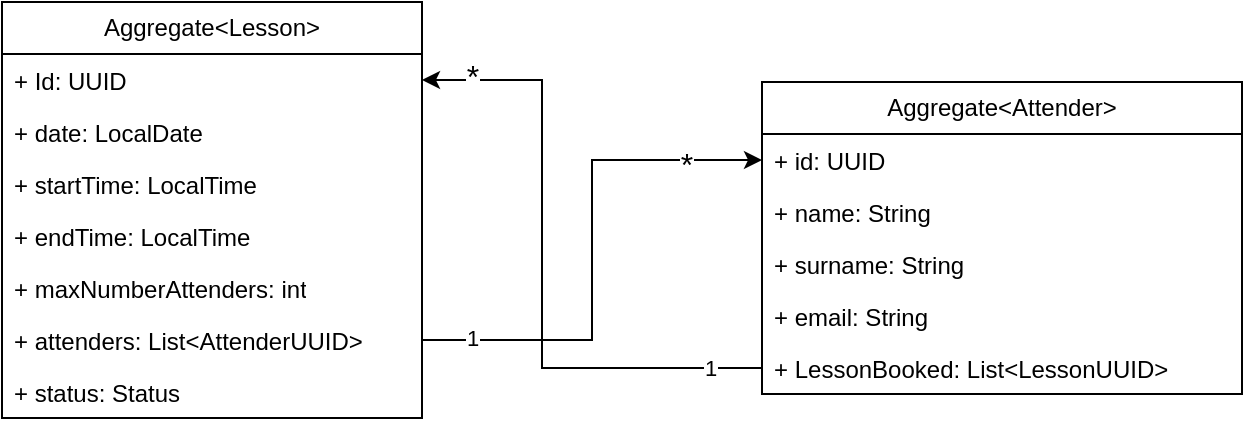 <mxfile version="24.7.8">
  <diagram name="Page-1" id="xyeF4TSyTnwjpyj79DoR">
    <mxGraphModel dx="875" dy="524" grid="1" gridSize="10" guides="1" tooltips="1" connect="1" arrows="1" fold="1" page="1" pageScale="1" pageWidth="850" pageHeight="1100" math="0" shadow="0">
      <root>
        <mxCell id="0" />
        <mxCell id="1" parent="0" />
        <mxCell id="fkCDZfMqbbZuIBeQLtKE-1" value="Aggregate&amp;lt;Lesson&amp;gt;" style="swimlane;fontStyle=0;childLayout=stackLayout;horizontal=1;startSize=26;fillColor=none;horizontalStack=0;resizeParent=1;resizeParentMax=0;resizeLast=0;collapsible=1;marginBottom=0;whiteSpace=wrap;html=1;" parent="1" vertex="1">
          <mxGeometry x="120" y="110" width="210" height="208" as="geometry">
            <mxRectangle x="110" y="110" width="150" height="30" as="alternateBounds" />
          </mxGeometry>
        </mxCell>
        <mxCell id="fkCDZfMqbbZuIBeQLtKE-2" value="+ Id: UUID" style="text;strokeColor=none;fillColor=none;align=left;verticalAlign=top;spacingLeft=4;spacingRight=4;overflow=hidden;rotatable=0;points=[[0,0.5],[1,0.5]];portConstraint=eastwest;whiteSpace=wrap;html=1;" parent="fkCDZfMqbbZuIBeQLtKE-1" vertex="1">
          <mxGeometry y="26" width="210" height="26" as="geometry" />
        </mxCell>
        <mxCell id="fkCDZfMqbbZuIBeQLtKE-3" value="+ date: LocalDate" style="text;strokeColor=none;fillColor=none;align=left;verticalAlign=top;spacingLeft=4;spacingRight=4;overflow=hidden;rotatable=0;points=[[0,0.5],[1,0.5]];portConstraint=eastwest;whiteSpace=wrap;html=1;" parent="fkCDZfMqbbZuIBeQLtKE-1" vertex="1">
          <mxGeometry y="52" width="210" height="26" as="geometry" />
        </mxCell>
        <mxCell id="Qa9-0Ghmfa8JxuxZn8WC-1" value="+ startTime: LocalTime" style="text;strokeColor=none;fillColor=none;align=left;verticalAlign=top;spacingLeft=4;spacingRight=4;overflow=hidden;rotatable=0;points=[[0,0.5],[1,0.5]];portConstraint=eastwest;whiteSpace=wrap;html=1;" parent="fkCDZfMqbbZuIBeQLtKE-1" vertex="1">
          <mxGeometry y="78" width="210" height="26" as="geometry" />
        </mxCell>
        <mxCell id="Qa9-0Ghmfa8JxuxZn8WC-2" value="+ endTime: LocalTime" style="text;strokeColor=none;fillColor=none;align=left;verticalAlign=top;spacingLeft=4;spacingRight=4;overflow=hidden;rotatable=0;points=[[0,0.5],[1,0.5]];portConstraint=eastwest;whiteSpace=wrap;html=1;" parent="fkCDZfMqbbZuIBeQLtKE-1" vertex="1">
          <mxGeometry y="104" width="210" height="26" as="geometry" />
        </mxCell>
        <mxCell id="fkCDZfMqbbZuIBeQLtKE-9" value="+ maxNumberAttenders: int" style="text;strokeColor=none;fillColor=none;align=left;verticalAlign=top;spacingLeft=4;spacingRight=4;overflow=hidden;rotatable=0;points=[[0,0.5],[1,0.5]];portConstraint=eastwest;whiteSpace=wrap;html=1;" parent="fkCDZfMqbbZuIBeQLtKE-1" vertex="1">
          <mxGeometry y="130" width="210" height="26" as="geometry" />
        </mxCell>
        <mxCell id="fkCDZfMqbbZuIBeQLtKE-4" value="+ attenders: List&amp;lt;AttenderUUID&amp;gt;" style="text;strokeColor=none;fillColor=none;align=left;verticalAlign=top;spacingLeft=4;spacingRight=4;overflow=hidden;rotatable=0;points=[[0,0.5],[1,0.5]];portConstraint=eastwest;whiteSpace=wrap;html=1;" parent="fkCDZfMqbbZuIBeQLtKE-1" vertex="1">
          <mxGeometry y="156" width="210" height="26" as="geometry" />
        </mxCell>
        <mxCell id="eSUwA2vtWlESHdtd4lTM-1" value="+ status: Status" style="text;strokeColor=none;fillColor=none;align=left;verticalAlign=top;spacingLeft=4;spacingRight=4;overflow=hidden;rotatable=0;points=[[0,0.5],[1,0.5]];portConstraint=eastwest;whiteSpace=wrap;html=1;" vertex="1" parent="fkCDZfMqbbZuIBeQLtKE-1">
          <mxGeometry y="182" width="210" height="26" as="geometry" />
        </mxCell>
        <mxCell id="fkCDZfMqbbZuIBeQLtKE-5" value="Aggregate&amp;lt;Attender&amp;gt;" style="swimlane;fontStyle=0;childLayout=stackLayout;horizontal=1;startSize=26;fillColor=none;horizontalStack=0;resizeParent=1;resizeParentMax=0;resizeLast=0;collapsible=1;marginBottom=0;whiteSpace=wrap;html=1;" parent="1" vertex="1">
          <mxGeometry x="500" y="150" width="240" height="156" as="geometry" />
        </mxCell>
        <mxCell id="fkCDZfMqbbZuIBeQLtKE-6" value="+ id: UUID" style="text;strokeColor=none;fillColor=none;align=left;verticalAlign=top;spacingLeft=4;spacingRight=4;overflow=hidden;rotatable=0;points=[[0,0.5],[1,0.5]];portConstraint=eastwest;whiteSpace=wrap;html=1;" parent="fkCDZfMqbbZuIBeQLtKE-5" vertex="1">
          <mxGeometry y="26" width="240" height="26" as="geometry" />
        </mxCell>
        <mxCell id="fkCDZfMqbbZuIBeQLtKE-7" value="+ name: String" style="text;strokeColor=none;fillColor=none;align=left;verticalAlign=top;spacingLeft=4;spacingRight=4;overflow=hidden;rotatable=0;points=[[0,0.5],[1,0.5]];portConstraint=eastwest;whiteSpace=wrap;html=1;" parent="fkCDZfMqbbZuIBeQLtKE-5" vertex="1">
          <mxGeometry y="52" width="240" height="26" as="geometry" />
        </mxCell>
        <mxCell id="fkCDZfMqbbZuIBeQLtKE-10" value="+ surname: String" style="text;strokeColor=none;fillColor=none;align=left;verticalAlign=top;spacingLeft=4;spacingRight=4;overflow=hidden;rotatable=0;points=[[0,0.5],[1,0.5]];portConstraint=eastwest;whiteSpace=wrap;html=1;" parent="fkCDZfMqbbZuIBeQLtKE-5" vertex="1">
          <mxGeometry y="78" width="240" height="26" as="geometry" />
        </mxCell>
        <mxCell id="fkCDZfMqbbZuIBeQLtKE-8" value="+ email: String" style="text;strokeColor=none;fillColor=none;align=left;verticalAlign=top;spacingLeft=4;spacingRight=4;overflow=hidden;rotatable=0;points=[[0,0.5],[1,0.5]];portConstraint=eastwest;whiteSpace=wrap;html=1;" parent="fkCDZfMqbbZuIBeQLtKE-5" vertex="1">
          <mxGeometry y="104" width="240" height="26" as="geometry" />
        </mxCell>
        <mxCell id="eSUwA2vtWlESHdtd4lTM-2" value="+ LessonBooked: List&amp;lt;LessonUUID&amp;gt;" style="text;strokeColor=none;fillColor=none;align=left;verticalAlign=top;spacingLeft=4;spacingRight=4;overflow=hidden;rotatable=0;points=[[0,0.5],[1,0.5]];portConstraint=eastwest;whiteSpace=wrap;html=1;" vertex="1" parent="fkCDZfMqbbZuIBeQLtKE-5">
          <mxGeometry y="130" width="240" height="26" as="geometry" />
        </mxCell>
        <mxCell id="fkCDZfMqbbZuIBeQLtKE-11" style="edgeStyle=orthogonalEdgeStyle;rounded=0;orthogonalLoop=1;jettySize=auto;html=1;entryX=0;entryY=0.5;entryDx=0;entryDy=0;" parent="1" source="fkCDZfMqbbZuIBeQLtKE-4" target="fkCDZfMqbbZuIBeQLtKE-6" edge="1">
          <mxGeometry relative="1" as="geometry" />
        </mxCell>
        <mxCell id="eSUwA2vtWlESHdtd4lTM-3" value="1" style="edgeLabel;html=1;align=center;verticalAlign=middle;resizable=0;points=[];" vertex="1" connectable="0" parent="fkCDZfMqbbZuIBeQLtKE-11">
          <mxGeometry x="-0.809" y="1" relative="1" as="geometry">
            <mxPoint as="offset" />
          </mxGeometry>
        </mxCell>
        <mxCell id="eSUwA2vtWlESHdtd4lTM-4" value="*" style="edgeLabel;html=1;align=center;verticalAlign=middle;resizable=0;points=[];fontSize=16;" vertex="1" connectable="0" parent="fkCDZfMqbbZuIBeQLtKE-11">
          <mxGeometry x="0.706" y="-2" relative="1" as="geometry">
            <mxPoint as="offset" />
          </mxGeometry>
        </mxCell>
        <mxCell id="eSUwA2vtWlESHdtd4lTM-6" style="edgeStyle=orthogonalEdgeStyle;rounded=0;orthogonalLoop=1;jettySize=auto;html=1;" edge="1" parent="1" source="eSUwA2vtWlESHdtd4lTM-2" target="fkCDZfMqbbZuIBeQLtKE-2">
          <mxGeometry relative="1" as="geometry">
            <Array as="points">
              <mxPoint x="390" y="293" />
              <mxPoint x="390" y="149" />
            </Array>
          </mxGeometry>
        </mxCell>
        <mxCell id="eSUwA2vtWlESHdtd4lTM-7" value="1" style="edgeLabel;html=1;align=center;verticalAlign=middle;resizable=0;points=[];" vertex="1" connectable="0" parent="eSUwA2vtWlESHdtd4lTM-6">
          <mxGeometry x="-0.831" relative="1" as="geometry">
            <mxPoint as="offset" />
          </mxGeometry>
        </mxCell>
        <mxCell id="eSUwA2vtWlESHdtd4lTM-8" value="*" style="edgeLabel;html=1;align=center;verticalAlign=middle;resizable=0;points=[];fontSize=16;" vertex="1" connectable="0" parent="eSUwA2vtWlESHdtd4lTM-6">
          <mxGeometry x="0.845" y="-2" relative="1" as="geometry">
            <mxPoint as="offset" />
          </mxGeometry>
        </mxCell>
      </root>
    </mxGraphModel>
  </diagram>
</mxfile>
